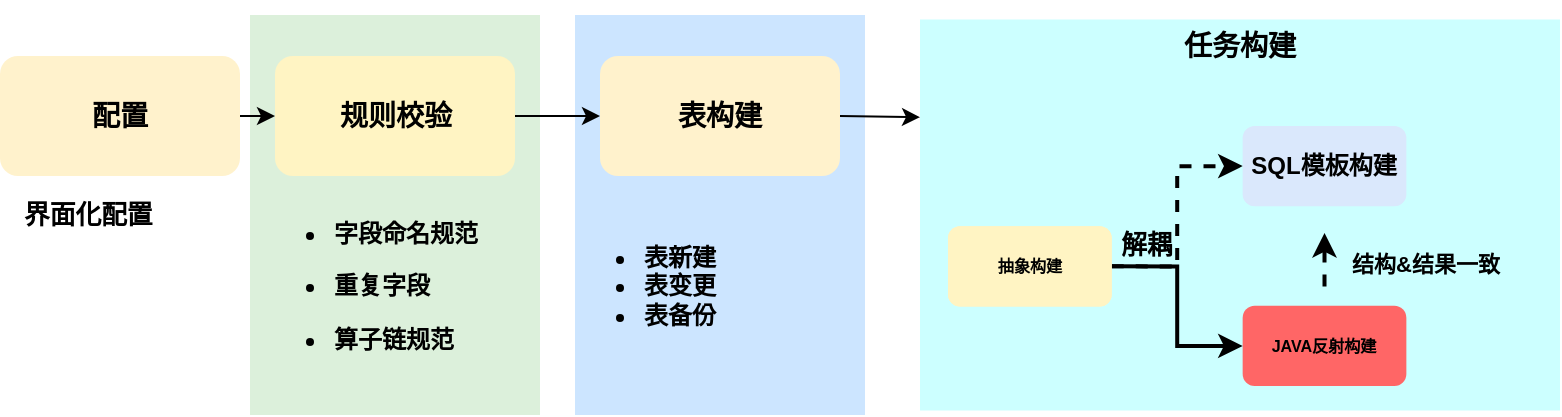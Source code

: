 <mxfile version="16.6.4" type="github">
  <diagram id="YuwCHeqFbcpFo9LPY-PJ" name="第 1 页">
    <mxGraphModel dx="1609" dy="513" grid="1" gridSize="10" guides="1" tooltips="1" connect="1" arrows="1" fold="1" page="1" pageScale="1" pageWidth="827" pageHeight="1169" math="0" shadow="0">
      <root>
        <mxCell id="0" />
        <mxCell id="1" parent="0" />
        <mxCell id="w1nu2tbLpvH_VEy28Hfz-15" value="" style="rounded=0;whiteSpace=wrap;html=1;fontFamily=Times New Roman;fontSize=11;fillColor=#CCE5FF;strokeColor=none;" vertex="1" parent="1">
          <mxGeometry x="227.5" y="534.5" width="145" height="200" as="geometry" />
        </mxCell>
        <mxCell id="3_1g0eFo5Rt5CnOM_eIa-54" value="" style="rounded=0;whiteSpace=wrap;html=1;fontFamily=Times New Roman;fontSize=11;fillColor=#DCF0DB;strokeColor=none;" parent="1" vertex="1">
          <mxGeometry x="65" y="534.5" width="145" height="200" as="geometry" />
        </mxCell>
        <mxCell id="3_1g0eFo5Rt5CnOM_eIa-15" style="edgeStyle=orthogonalEdgeStyle;rounded=0;orthogonalLoop=1;jettySize=auto;html=1;exitX=1;exitY=0.5;exitDx=0;exitDy=0;entryX=0;entryY=0.5;entryDx=0;entryDy=0;" parent="1" source="3_1g0eFo5Rt5CnOM_eIa-14" target="3_1g0eFo5Rt5CnOM_eIa-21" edge="1">
          <mxGeometry relative="1" as="geometry">
            <mxPoint x="210" y="585" as="targetPoint" />
          </mxGeometry>
        </mxCell>
        <mxCell id="3_1g0eFo5Rt5CnOM_eIa-14" value="&lt;h3&gt;配置&lt;/h3&gt;" style="rounded=1;whiteSpace=wrap;html=1;strokeColor=none;fillColor=#fff2cc;" parent="1" vertex="1">
          <mxGeometry x="-60" y="555" width="120" height="60" as="geometry" />
        </mxCell>
        <mxCell id="w1nu2tbLpvH_VEy28Hfz-14" style="edgeStyle=orthogonalEdgeStyle;rounded=0;orthogonalLoop=1;jettySize=auto;html=1;exitX=1;exitY=0.5;exitDx=0;exitDy=0;fontColor=#000000;" edge="1" parent="1" source="3_1g0eFo5Rt5CnOM_eIa-21" target="w1nu2tbLpvH_VEy28Hfz-4">
          <mxGeometry relative="1" as="geometry" />
        </mxCell>
        <mxCell id="3_1g0eFo5Rt5CnOM_eIa-21" value="&lt;h3&gt;规则校验&lt;/h3&gt;" style="rounded=1;whiteSpace=wrap;html=1;strokeColor=none;fillColor=#FFF4C3;" parent="1" vertex="1">
          <mxGeometry x="77.5" y="555" width="120" height="60" as="geometry" />
        </mxCell>
        <mxCell id="3_1g0eFo5Rt5CnOM_eIa-72" value="&lt;h3&gt;界面化配置&lt;/h3&gt;" style="text;html=1;strokeColor=none;fillColor=none;align=left;verticalAlign=middle;whiteSpace=wrap;rounded=0;fontFamily=Times New Roman;fontSize=11;fontColor=default;" parent="1" vertex="1">
          <mxGeometry x="-50" y="629.5" width="145" height="10" as="geometry" />
        </mxCell>
        <mxCell id="w1nu2tbLpvH_VEy28Hfz-4" value="&lt;h3&gt;表构建&lt;/h3&gt;" style="rounded=1;whiteSpace=wrap;html=1;strokeColor=none;fillColor=#fff2cc;" vertex="1" parent="1">
          <mxGeometry x="240" y="555" width="120" height="60" as="geometry" />
        </mxCell>
        <mxCell id="w1nu2tbLpvH_VEy28Hfz-13" value="&lt;h3&gt;&lt;h4&gt;&lt;ul&gt;&lt;li&gt;字段命名规范&lt;/li&gt;&lt;/ul&gt;&lt;ul&gt;&lt;li&gt;重复字段&lt;/li&gt;&lt;/ul&gt;&lt;ul&gt;&lt;li&gt;算子链规范&lt;/li&gt;&lt;/ul&gt;&lt;/h4&gt;&lt;/h3&gt;" style="text;html=1;strokeColor=none;fillColor=none;align=left;verticalAlign=middle;whiteSpace=wrap;rounded=0;fontColor=#000000;" vertex="1" parent="1">
          <mxGeometry x="65" y="635" width="165" height="70" as="geometry" />
        </mxCell>
        <mxCell id="w1nu2tbLpvH_VEy28Hfz-16" value="&lt;h3&gt;&lt;/h3&gt;&lt;h4&gt;&lt;ul&gt;&lt;li&gt;表新建&lt;/li&gt;&lt;li&gt;表变更&lt;/li&gt;&lt;li&gt;表备份&lt;/li&gt;&lt;/ul&gt;&lt;/h4&gt;" style="text;html=1;strokeColor=none;fillColor=none;align=left;verticalAlign=middle;whiteSpace=wrap;rounded=0;fontColor=#000000;" vertex="1" parent="1">
          <mxGeometry x="220" y="635" width="190" height="70" as="geometry" />
        </mxCell>
        <mxCell id="w1nu2tbLpvH_VEy28Hfz-18" value="" style="rounded=0;whiteSpace=wrap;html=1;fontFamily=Times New Roman;fontSize=11;fillColor=#CCFFFF;strokeColor=none;" vertex="1" parent="1">
          <mxGeometry x="400" y="536.75" width="320" height="195.5" as="geometry" />
        </mxCell>
        <mxCell id="w1nu2tbLpvH_VEy28Hfz-22" value="&lt;h3&gt;任务构建&lt;/h3&gt;" style="text;html=1;strokeColor=none;fillColor=none;align=center;verticalAlign=middle;whiteSpace=wrap;rounded=0;fontColor=#000000;" vertex="1" parent="1">
          <mxGeometry x="530" y="534.5" width="60" height="30" as="geometry" />
        </mxCell>
        <mxCell id="w1nu2tbLpvH_VEy28Hfz-39" value="" style="group" vertex="1" connectable="0" parent="1">
          <mxGeometry x="414" y="590" width="290.0" height="130" as="geometry" />
        </mxCell>
        <mxCell id="3_1g0eFo5Rt5CnOM_eIa-6" value="&lt;h4&gt;SQL模板构建&lt;/h4&gt;" style="rounded=1;whiteSpace=wrap;html=1;strokeColor=none;fillColor=#dae8fc;" parent="w1nu2tbLpvH_VEy28Hfz-39" vertex="1">
          <mxGeometry x="147.329" width="81.85" height="40.103" as="geometry" />
        </mxCell>
        <mxCell id="MJIsDtoSRGlPTnnlGnTL-1" style="edgeStyle=orthogonalEdgeStyle;shape=connector;rounded=0;orthogonalLoop=1;jettySize=auto;html=1;labelBackgroundColor=default;fontFamily=Times New Roman;fontSize=11;fontColor=none;endArrow=classic;strokeColor=default;dashed=1;strokeWidth=2;" parent="w1nu2tbLpvH_VEy28Hfz-39" edge="1">
          <mxGeometry relative="1" as="geometry">
            <mxPoint x="188.254" y="80.206" as="sourcePoint" />
            <mxPoint x="188.254" y="53.47" as="targetPoint" />
          </mxGeometry>
        </mxCell>
        <mxCell id="3_1g0eFo5Rt5CnOM_eIa-8" value="&lt;h6&gt;JAVA反射构建&lt;/h6&gt;" style="rounded=1;whiteSpace=wrap;html=1;strokeColor=none;fillColor=#FF6666;" parent="w1nu2tbLpvH_VEy28Hfz-39" vertex="1">
          <mxGeometry x="147.329" y="89.897" width="81.85" height="40.103" as="geometry" />
        </mxCell>
        <mxCell id="3_1g0eFo5Rt5CnOM_eIa-17" style="edgeStyle=orthogonalEdgeStyle;rounded=0;orthogonalLoop=1;jettySize=auto;html=1;exitX=1;exitY=0.5;exitDx=0;exitDy=0;entryX=0;entryY=0.5;entryDx=0;entryDy=0;dashed=1;strokeWidth=2;" parent="w1nu2tbLpvH_VEy28Hfz-39" source="3_1g0eFo5Rt5CnOM_eIa-13" target="3_1g0eFo5Rt5CnOM_eIa-6" edge="1">
          <mxGeometry relative="1" as="geometry" />
        </mxCell>
        <mxCell id="3_1g0eFo5Rt5CnOM_eIa-18" style="edgeStyle=orthogonalEdgeStyle;rounded=0;orthogonalLoop=1;jettySize=auto;html=1;exitX=1;exitY=0.5;exitDx=0;exitDy=0;strokeWidth=2;" parent="w1nu2tbLpvH_VEy28Hfz-39" source="3_1g0eFo5Rt5CnOM_eIa-13" target="3_1g0eFo5Rt5CnOM_eIa-8" edge="1">
          <mxGeometry relative="1" as="geometry" />
        </mxCell>
        <mxCell id="3_1g0eFo5Rt5CnOM_eIa-13" value="&lt;h6&gt;抽象构建&lt;/h6&gt;" style="rounded=1;whiteSpace=wrap;html=1;strokeColor=none;fillColor=#FFF4C3;" parent="w1nu2tbLpvH_VEy28Hfz-39" vertex="1">
          <mxGeometry y="50.129" width="81.85" height="40.103" as="geometry" />
        </mxCell>
        <mxCell id="3_1g0eFo5Rt5CnOM_eIa-53" value="&lt;h3&gt;&lt;font face=&quot;Times New Roman&quot;&gt;解耦&lt;/font&gt;&lt;/h3&gt;" style="text;html=1;strokeColor=none;fillColor=none;align=center;verticalAlign=middle;whiteSpace=wrap;rounded=0;fontFamily=Helvetica;fontSize=11;fontColor=default;" parent="w1nu2tbLpvH_VEy28Hfz-39" vertex="1">
          <mxGeometry x="79.121" y="50.129" width="40.925" height="20.051" as="geometry" />
        </mxCell>
        <mxCell id="w1nu2tbLpvH_VEy28Hfz-41" value="&lt;h6&gt;抽象构建&lt;/h6&gt;" style="rounded=1;whiteSpace=wrap;html=1;strokeColor=none;fillColor=#FFF4C3;" vertex="1" parent="w1nu2tbLpvH_VEy28Hfz-39">
          <mxGeometry y="50.129" width="81.85" height="40.103" as="geometry" />
        </mxCell>
        <mxCell id="w1nu2tbLpvH_VEy28Hfz-49" value="&lt;h1&gt;&lt;font style=&quot;font-size: 11px&quot;&gt;结构&amp;amp;结果一&lt;/font&gt;&lt;span style=&quot;font-size: 11px&quot;&gt;致&lt;/span&gt;&lt;/h1&gt;" style="text;html=1;strokeColor=none;fillColor=none;align=center;verticalAlign=middle;whiteSpace=wrap;rounded=0;fontColor=#000000;" vertex="1" parent="w1nu2tbLpvH_VEy28Hfz-39">
          <mxGeometry x="187.92" y="60" width="102.08" height="10" as="geometry" />
        </mxCell>
        <mxCell id="w1nu2tbLpvH_VEy28Hfz-48" value="" style="endArrow=classic;html=1;rounded=0;fontColor=#000000;exitX=1;exitY=0.5;exitDx=0;exitDy=0;entryX=0;entryY=0.25;entryDx=0;entryDy=0;" edge="1" parent="1" source="w1nu2tbLpvH_VEy28Hfz-4" target="w1nu2tbLpvH_VEy28Hfz-18">
          <mxGeometry width="50" height="50" relative="1" as="geometry">
            <mxPoint x="360" y="820" as="sourcePoint" />
            <mxPoint x="410" y="770" as="targetPoint" />
          </mxGeometry>
        </mxCell>
      </root>
    </mxGraphModel>
  </diagram>
</mxfile>
